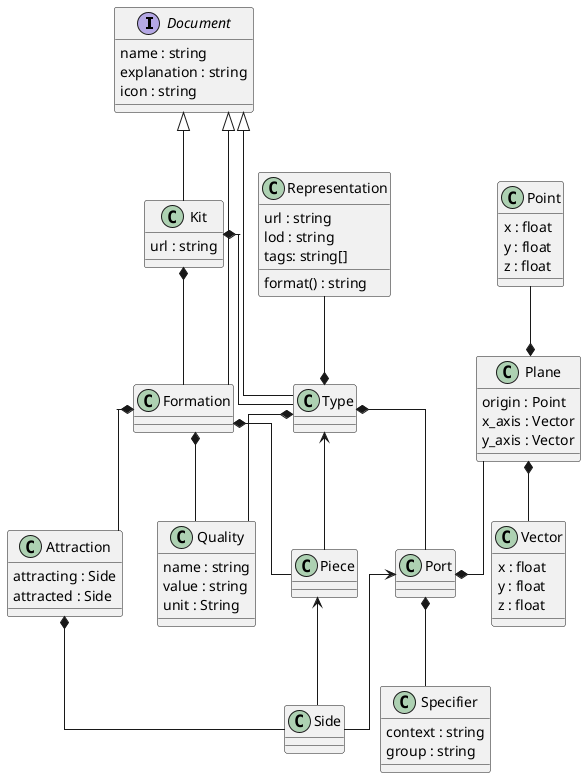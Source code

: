 @startuml "data architecture"
skinparam linetype ortho

interface Document {
    name : string
    explanation : string
    icon : string
}

class Kit {
    url : string
}

class Type {
}

class Representation{
    url : string
    lod : string
    tags: string[]
    format() : string
}

class Point {
    x : float
    y : float
    z : float
}

class Vector {
    x : float
    y : float
    z : float
}

class Plane {
    origin : Point
    x_axis : Vector
    y_axis : Vector
}

class Port {
}

class Quality {
    name : string
    value : string
    unit : String
}

class Specifier {
    context : string
    group : string
}

class Piece{
}

class Attraction {
    attracting : Side
    attracted : Side
}

class Side {
}

class Formation {
}


Kit *-- Type
Kit *-- Formation
Representation --* Type
Type *-- Port
Type *-- Quality
Formation *-- Piece
Formation *-- Attraction
Formation *-- Quality
Attraction *-- Side
Port *--  Specifier
Plane --* Port
Point --*  Plane
Plane *-- Vector
Type <-- Piece
Piece <-- Side
Port <-- Side

Document <|-- Kit
Document <|-- Type
Document <|-- Formation


@enduml